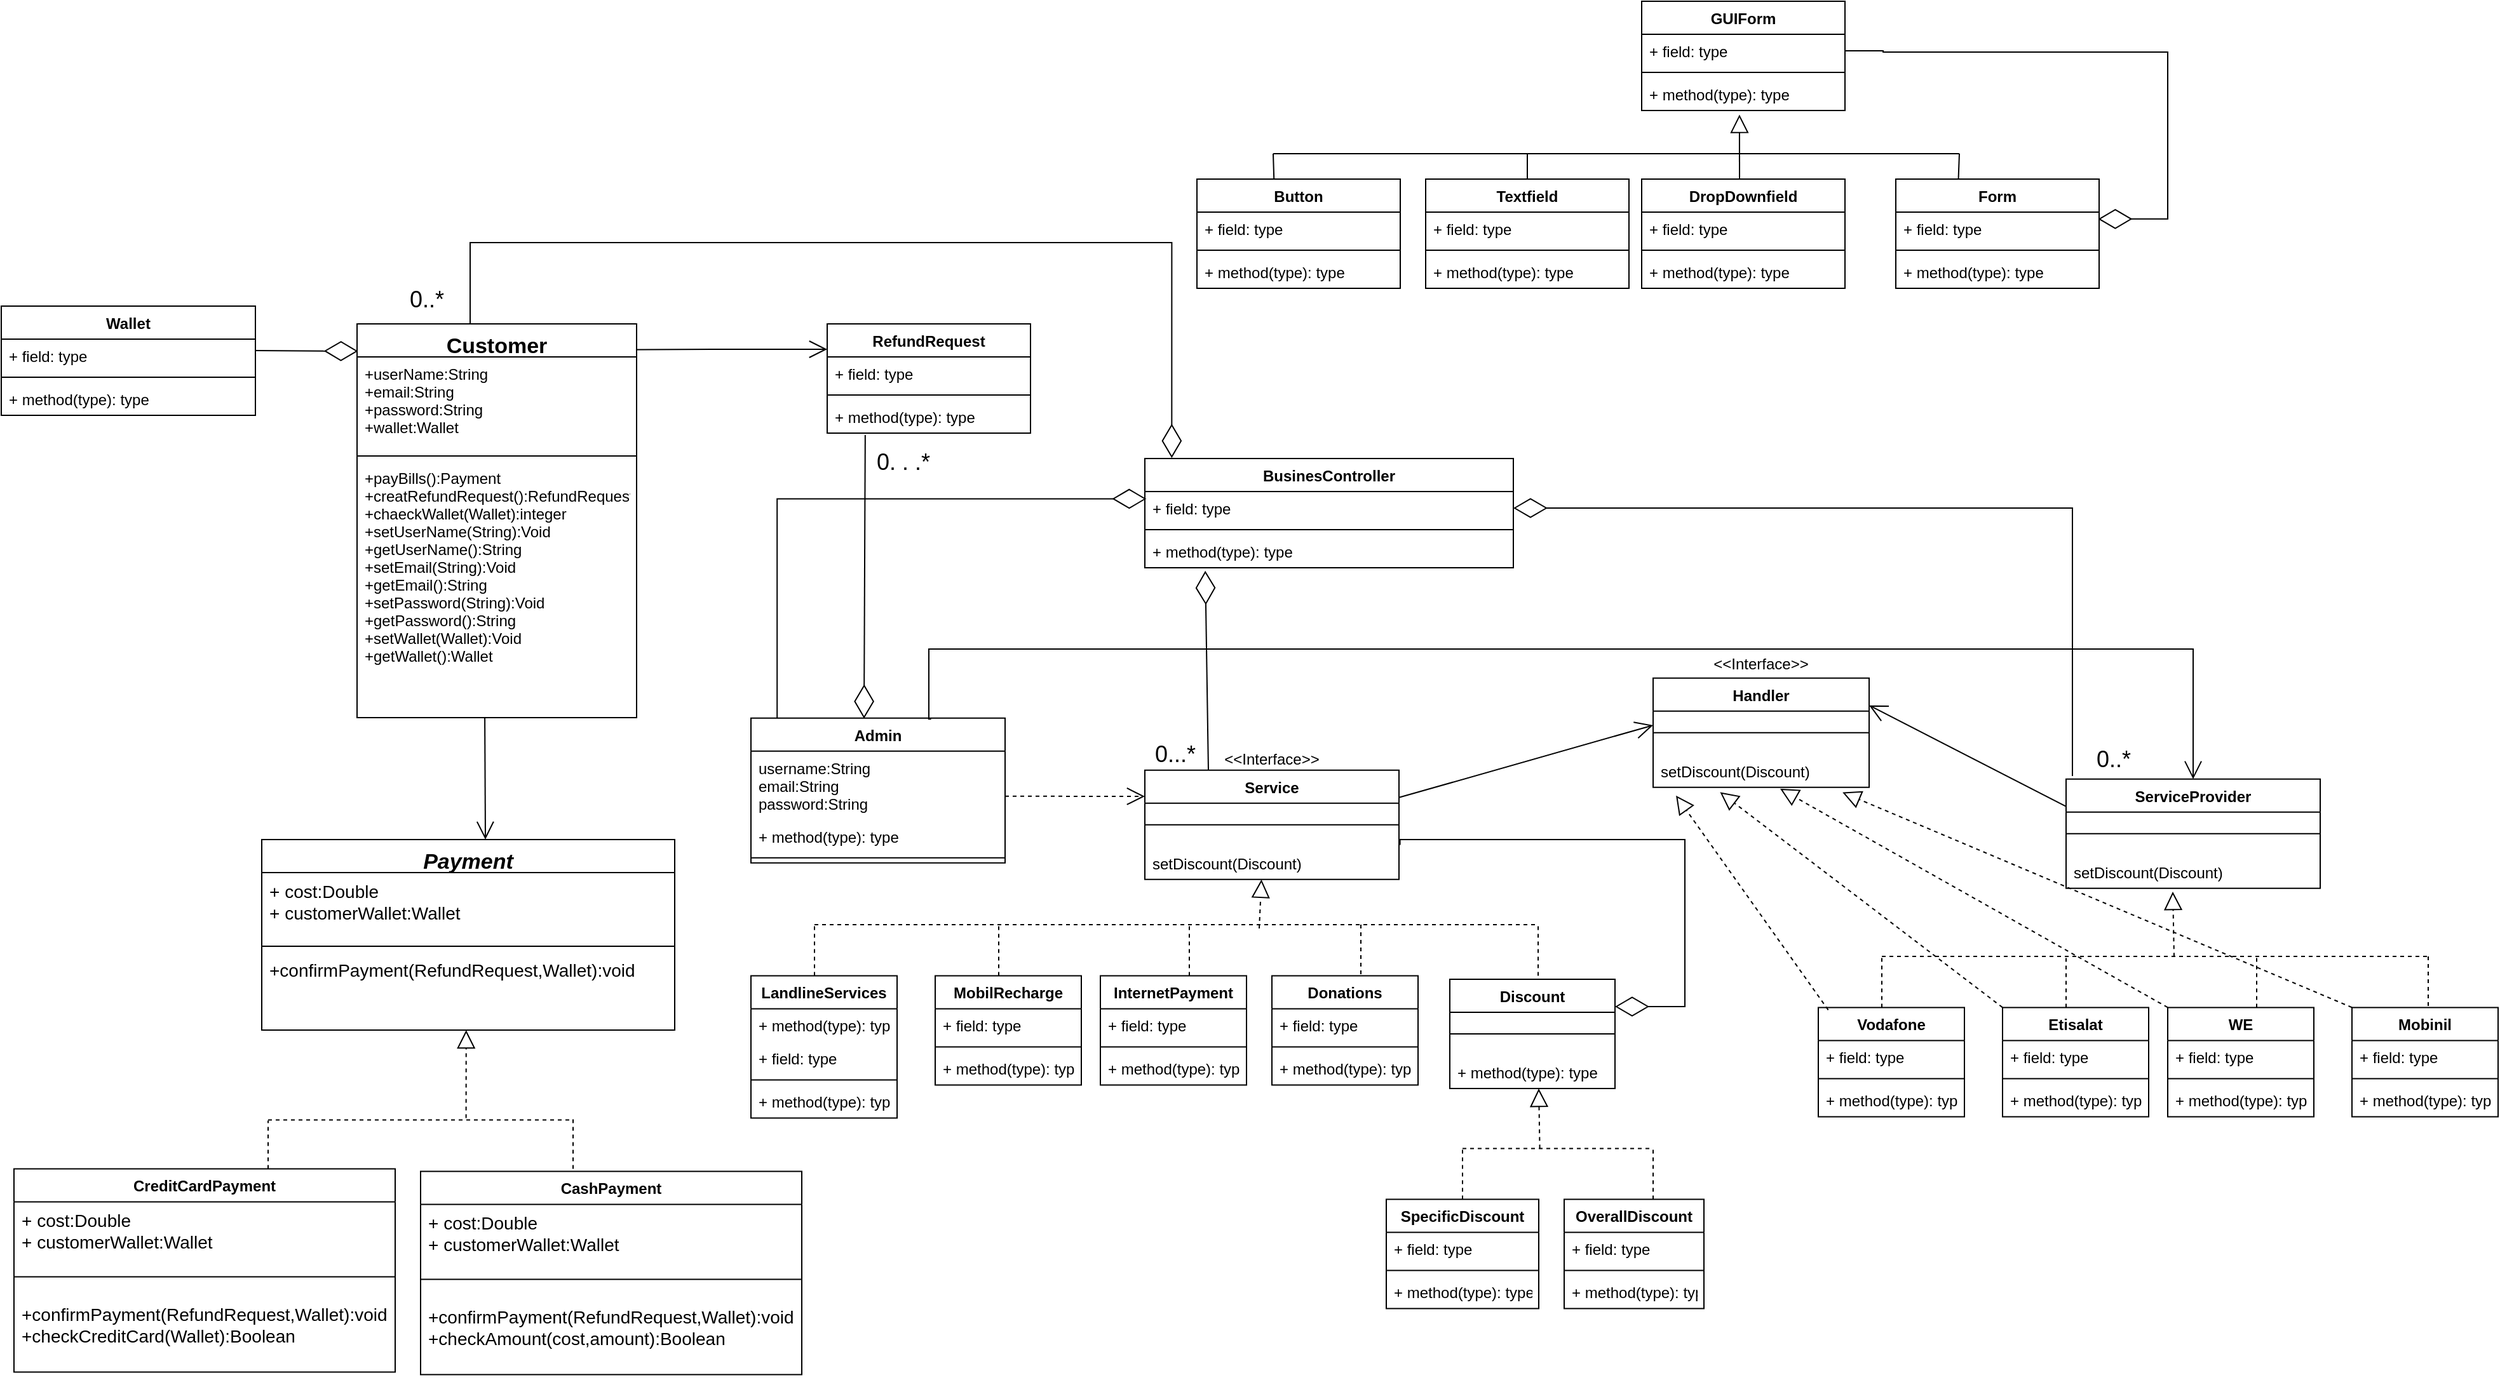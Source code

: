<mxfile version="18.1.3" type="device"><diagram id="1RQ4lbijzEY4sFkO3ZOC" name="Page-1"><mxGraphModel dx="2071" dy="1891" grid="1" gridSize="10" guides="1" tooltips="1" connect="1" arrows="1" fold="1" page="1" pageScale="1" pageWidth="850" pageHeight="1100" math="0" shadow="0"><root><mxCell id="0"/><mxCell id="1" parent="0"/><mxCell id="um79pmRPh8STGuMXnZxT-5" value="Admin" style="swimlane;fontStyle=1;align=center;verticalAlign=top;childLayout=stackLayout;horizontal=1;startSize=26;horizontalStack=0;resizeParent=1;resizeParentMax=0;resizeLast=0;collapsible=1;marginBottom=0;" parent="1" vertex="1"><mxGeometry x="-20" y="324.41" width="200" height="114" as="geometry"/></mxCell><mxCell id="um79pmRPh8STGuMXnZxT-6" value="username:String&#10;email:String&#10;password:String" style="text;strokeColor=none;fillColor=none;align=left;verticalAlign=top;spacingLeft=4;spacingRight=4;overflow=hidden;rotatable=0;points=[[0,0.5],[1,0.5]];portConstraint=eastwest;" parent="um79pmRPh8STGuMXnZxT-5" vertex="1"><mxGeometry y="26" width="200" height="54" as="geometry"/></mxCell><mxCell id="um79pmRPh8STGuMXnZxT-8" value="+ method(type): type" style="text;strokeColor=none;fillColor=none;align=left;verticalAlign=top;spacingLeft=4;spacingRight=4;overflow=hidden;rotatable=0;points=[[0,0.5],[1,0.5]];portConstraint=eastwest;" parent="um79pmRPh8STGuMXnZxT-5" vertex="1"><mxGeometry y="80" width="200" height="26" as="geometry"/></mxCell><mxCell id="um79pmRPh8STGuMXnZxT-7" value="" style="line;strokeWidth=1;fillColor=none;align=left;verticalAlign=middle;spacingTop=-1;spacingLeft=3;spacingRight=3;rotatable=0;labelPosition=right;points=[];portConstraint=eastwest;" parent="um79pmRPh8STGuMXnZxT-5" vertex="1"><mxGeometry y="106" width="200" height="8" as="geometry"/></mxCell><mxCell id="um79pmRPh8STGuMXnZxT-9" value="Service" style="swimlane;fontStyle=1;align=center;verticalAlign=top;childLayout=stackLayout;horizontal=1;startSize=26;horizontalStack=0;resizeParent=1;resizeParentMax=0;resizeLast=0;collapsible=1;marginBottom=0;" parent="1" vertex="1"><mxGeometry x="290" y="365.41" width="200" height="86" as="geometry"/></mxCell><mxCell id="um79pmRPh8STGuMXnZxT-11" value="" style="line;strokeWidth=1;fillColor=none;align=left;verticalAlign=middle;spacingTop=-1;spacingLeft=3;spacingRight=3;rotatable=0;labelPosition=right;points=[];portConstraint=eastwest;" parent="um79pmRPh8STGuMXnZxT-9" vertex="1"><mxGeometry y="26" width="200" height="34" as="geometry"/></mxCell><mxCell id="um79pmRPh8STGuMXnZxT-12" value="setDiscount(Discount)" style="text;strokeColor=none;fillColor=none;align=left;verticalAlign=top;spacingLeft=4;spacingRight=4;overflow=hidden;rotatable=0;points=[[0,0.5],[1,0.5]];portConstraint=eastwest;" parent="um79pmRPh8STGuMXnZxT-9" vertex="1"><mxGeometry y="60" width="200" height="26" as="geometry"/></mxCell><mxCell id="um79pmRPh8STGuMXnZxT-13" value="Wallet" style="swimlane;fontStyle=1;align=center;verticalAlign=top;childLayout=stackLayout;horizontal=1;startSize=26;horizontalStack=0;resizeParent=1;resizeParentMax=0;resizeLast=0;collapsible=1;marginBottom=0;" parent="1" vertex="1"><mxGeometry x="-610" width="200" height="86" as="geometry"/></mxCell><mxCell id="um79pmRPh8STGuMXnZxT-14" value="+ field: type" style="text;strokeColor=none;fillColor=none;align=left;verticalAlign=top;spacingLeft=4;spacingRight=4;overflow=hidden;rotatable=0;points=[[0,0.5],[1,0.5]];portConstraint=eastwest;" parent="um79pmRPh8STGuMXnZxT-13" vertex="1"><mxGeometry y="26" width="200" height="26" as="geometry"/></mxCell><mxCell id="um79pmRPh8STGuMXnZxT-15" value="" style="line;strokeWidth=1;fillColor=none;align=left;verticalAlign=middle;spacingTop=-1;spacingLeft=3;spacingRight=3;rotatable=0;labelPosition=right;points=[];portConstraint=eastwest;" parent="um79pmRPh8STGuMXnZxT-13" vertex="1"><mxGeometry y="52" width="200" height="8" as="geometry"/></mxCell><mxCell id="um79pmRPh8STGuMXnZxT-16" value="+ method(type): type" style="text;strokeColor=none;fillColor=none;align=left;verticalAlign=top;spacingLeft=4;spacingRight=4;overflow=hidden;rotatable=0;points=[[0,0.5],[1,0.5]];portConstraint=eastwest;" parent="um79pmRPh8STGuMXnZxT-13" vertex="1"><mxGeometry y="60" width="200" height="26" as="geometry"/></mxCell><mxCell id="um79pmRPh8STGuMXnZxT-17" value="&amp;lt;&amp;lt;Interface&amp;gt;&amp;gt;" style="text;html=1;strokeColor=none;fillColor=none;align=center;verticalAlign=middle;whiteSpace=wrap;rounded=0;" parent="1" vertex="1"><mxGeometry x="360" y="342.41" width="60" height="30" as="geometry"/></mxCell><mxCell id="um79pmRPh8STGuMXnZxT-22" value="" style="endArrow=diamondThin;endFill=0;endSize=24;html=1;rounded=0;entryX=0.004;entryY=-0.008;entryDx=0;entryDy=0;entryPerimeter=0;" parent="1" edge="1"><mxGeometry width="160" relative="1" as="geometry"><mxPoint x="-410" y="35" as="sourcePoint"/><mxPoint x="-329.2" y="35.488" as="targetPoint"/></mxGeometry></mxCell><mxCell id="um79pmRPh8STGuMXnZxT-33" value="Etisalat" style="swimlane;fontStyle=1;align=center;verticalAlign=top;childLayout=stackLayout;horizontal=1;startSize=26;horizontalStack=0;resizeParent=1;resizeParentMax=0;resizeLast=0;collapsible=1;marginBottom=0;" parent="1" vertex="1"><mxGeometry x="965" y="552.19" width="115" height="86" as="geometry"/></mxCell><mxCell id="um79pmRPh8STGuMXnZxT-34" value="+ field: type" style="text;strokeColor=none;fillColor=none;align=left;verticalAlign=top;spacingLeft=4;spacingRight=4;overflow=hidden;rotatable=0;points=[[0,0.5],[1,0.5]];portConstraint=eastwest;" parent="um79pmRPh8STGuMXnZxT-33" vertex="1"><mxGeometry y="26" width="115" height="26" as="geometry"/></mxCell><mxCell id="um79pmRPh8STGuMXnZxT-35" value="" style="line;strokeWidth=1;fillColor=none;align=left;verticalAlign=middle;spacingTop=-1;spacingLeft=3;spacingRight=3;rotatable=0;labelPosition=right;points=[];portConstraint=eastwest;" parent="um79pmRPh8STGuMXnZxT-33" vertex="1"><mxGeometry y="52" width="115" height="8" as="geometry"/></mxCell><mxCell id="um79pmRPh8STGuMXnZxT-36" value="+ method(type): type" style="text;strokeColor=none;fillColor=none;align=left;verticalAlign=top;spacingLeft=4;spacingRight=4;overflow=hidden;rotatable=0;points=[[0,0.5],[1,0.5]];portConstraint=eastwest;" parent="um79pmRPh8STGuMXnZxT-33" vertex="1"><mxGeometry y="60" width="115" height="26" as="geometry"/></mxCell><mxCell id="um79pmRPh8STGuMXnZxT-38" value="" style="endArrow=block;dashed=1;endFill=0;endSize=12;html=1;rounded=0;" parent="1" edge="1"><mxGeometry width="160" relative="1" as="geometry"><mxPoint x="1100" y="512.19" as="sourcePoint"/><mxPoint x="1099" y="461.0" as="targetPoint"/></mxGeometry></mxCell><mxCell id="um79pmRPh8STGuMXnZxT-39" value="" style="endArrow=none;dashed=1;html=1;rounded=0;" parent="1" edge="1"><mxGeometry width="50" height="50" relative="1" as="geometry"><mxPoint x="870" y="512.0" as="sourcePoint"/><mxPoint x="1300" y="512.0" as="targetPoint"/></mxGeometry></mxCell><mxCell id="um79pmRPh8STGuMXnZxT-40" value="" style="endArrow=none;dashed=1;html=1;rounded=0;" parent="1" edge="1"><mxGeometry width="50" height="50" relative="1" as="geometry"><mxPoint x="1015" y="552.19" as="sourcePoint"/><mxPoint x="1015" y="512.19" as="targetPoint"/></mxGeometry></mxCell><mxCell id="um79pmRPh8STGuMXnZxT-42" value="" style="endArrow=none;dashed=1;html=1;rounded=0;" parent="1" edge="1"><mxGeometry width="50" height="50" relative="1" as="geometry"><mxPoint x="1165" y="552.19" as="sourcePoint"/><mxPoint x="1165" y="512.19" as="targetPoint"/></mxGeometry></mxCell><mxCell id="um79pmRPh8STGuMXnZxT-43" value="WE" style="swimlane;fontStyle=1;align=center;verticalAlign=top;childLayout=stackLayout;horizontal=1;startSize=26;horizontalStack=0;resizeParent=1;resizeParentMax=0;resizeLast=0;collapsible=1;marginBottom=0;" parent="1" vertex="1"><mxGeometry x="1095" y="552.19" width="115" height="86" as="geometry"/></mxCell><mxCell id="um79pmRPh8STGuMXnZxT-44" value="+ field: type" style="text;strokeColor=none;fillColor=none;align=left;verticalAlign=top;spacingLeft=4;spacingRight=4;overflow=hidden;rotatable=0;points=[[0,0.5],[1,0.5]];portConstraint=eastwest;" parent="um79pmRPh8STGuMXnZxT-43" vertex="1"><mxGeometry y="26" width="115" height="26" as="geometry"/></mxCell><mxCell id="um79pmRPh8STGuMXnZxT-45" value="" style="line;strokeWidth=1;fillColor=none;align=left;verticalAlign=middle;spacingTop=-1;spacingLeft=3;spacingRight=3;rotatable=0;labelPosition=right;points=[];portConstraint=eastwest;" parent="um79pmRPh8STGuMXnZxT-43" vertex="1"><mxGeometry y="52" width="115" height="8" as="geometry"/></mxCell><mxCell id="um79pmRPh8STGuMXnZxT-46" value="+ method(type): type" style="text;strokeColor=none;fillColor=none;align=left;verticalAlign=top;spacingLeft=4;spacingRight=4;overflow=hidden;rotatable=0;points=[[0,0.5],[1,0.5]];portConstraint=eastwest;" parent="um79pmRPh8STGuMXnZxT-43" vertex="1"><mxGeometry y="60" width="115" height="26" as="geometry"/></mxCell><mxCell id="um79pmRPh8STGuMXnZxT-47" value="" style="endArrow=open;endFill=1;endSize=12;html=1;rounded=0;exitX=1;exitY=0.657;exitDx=0;exitDy=0;dashed=1;exitPerimeter=0;" parent="1" source="um79pmRPh8STGuMXnZxT-6" edge="1"><mxGeometry width="160" relative="1" as="geometry"><mxPoint x="350" y="540" as="sourcePoint"/><mxPoint x="290" y="386" as="targetPoint"/></mxGeometry></mxCell><mxCell id="um79pmRPh8STGuMXnZxT-61" value="CreditCardPayment" style="swimlane;fontStyle=1;align=center;verticalAlign=top;childLayout=stackLayout;horizontal=1;startSize=26;horizontalStack=0;resizeParent=1;resizeParentMax=0;resizeLast=0;collapsible=1;marginBottom=0;" parent="1" vertex="1"><mxGeometry x="-600" y="679.19" width="300" height="160" as="geometry"/></mxCell><mxCell id="mpsDsUmjlcxF8dtk74D0-44" value="+ cost:Double&#10;+ customerWallet:Wallet" style="text;strokeColor=none;fillColor=none;align=left;verticalAlign=top;spacingLeft=4;spacingRight=4;overflow=hidden;rotatable=0;points=[[0,0.5],[1,0.5]];portConstraint=eastwest;fontSize=14;" vertex="1" parent="um79pmRPh8STGuMXnZxT-61"><mxGeometry y="26" width="300" height="44" as="geometry"/></mxCell><mxCell id="um79pmRPh8STGuMXnZxT-63" value="" style="line;strokeWidth=1;fillColor=none;align=left;verticalAlign=middle;spacingTop=-1;spacingLeft=3;spacingRight=3;rotatable=0;labelPosition=right;points=[];portConstraint=eastwest;" parent="um79pmRPh8STGuMXnZxT-61" vertex="1"><mxGeometry y="70" width="300" height="30" as="geometry"/></mxCell><mxCell id="mpsDsUmjlcxF8dtk74D0-45" value="+confirmPayment(RefundRequest,Wallet):void&#10;+checkCreditCard(Wallet):Boolean" style="text;strokeColor=none;fillColor=none;align=left;verticalAlign=top;spacingLeft=4;spacingRight=4;overflow=hidden;rotatable=0;points=[[0,0.5],[1,0.5]];portConstraint=eastwest;fontSize=14;" vertex="1" parent="um79pmRPh8STGuMXnZxT-61"><mxGeometry y="100" width="300" height="60" as="geometry"/></mxCell><mxCell id="um79pmRPh8STGuMXnZxT-65" value="" style="endArrow=block;dashed=1;endFill=0;endSize=12;html=1;rounded=0;entryX=0.495;entryY=1;entryDx=0;entryDy=0;entryPerimeter=0;" parent="1" edge="1" target="mpsDsUmjlcxF8dtk74D0-43"><mxGeometry width="160" relative="1" as="geometry"><mxPoint x="-244.2" y="639.19" as="sourcePoint"/><mxPoint x="-244" y="580" as="targetPoint"/></mxGeometry></mxCell><mxCell id="um79pmRPh8STGuMXnZxT-66" value="" style="endArrow=none;dashed=1;html=1;rounded=0;" parent="1" edge="1"><mxGeometry width="50" height="50" relative="1" as="geometry"><mxPoint x="-400" y="640.78" as="sourcePoint"/><mxPoint x="-160" y="640.78" as="targetPoint"/></mxGeometry></mxCell><mxCell id="um79pmRPh8STGuMXnZxT-67" value="" style="endArrow=none;dashed=1;html=1;rounded=0;" parent="1" edge="1"><mxGeometry width="50" height="50" relative="1" as="geometry"><mxPoint x="-400" y="679.19" as="sourcePoint"/><mxPoint x="-400" y="641.19" as="targetPoint"/></mxGeometry></mxCell><mxCell id="um79pmRPh8STGuMXnZxT-68" value="" style="endArrow=none;dashed=1;html=1;rounded=0;" parent="1" edge="1"><mxGeometry width="50" height="50" relative="1" as="geometry"><mxPoint x="-160" y="679.19" as="sourcePoint"/><mxPoint x="-160" y="639.19" as="targetPoint"/></mxGeometry></mxCell><mxCell id="um79pmRPh8STGuMXnZxT-73" value="DropDownfield" style="swimlane;fontStyle=1;align=center;verticalAlign=top;childLayout=stackLayout;horizontal=1;startSize=26;horizontalStack=0;resizeParent=1;resizeParentMax=0;resizeLast=0;collapsible=1;marginBottom=0;" parent="1" vertex="1"><mxGeometry x="681" y="-100" width="160" height="86" as="geometry"/></mxCell><mxCell id="um79pmRPh8STGuMXnZxT-74" value="+ field: type" style="text;strokeColor=none;fillColor=none;align=left;verticalAlign=top;spacingLeft=4;spacingRight=4;overflow=hidden;rotatable=0;points=[[0,0.5],[1,0.5]];portConstraint=eastwest;" parent="um79pmRPh8STGuMXnZxT-73" vertex="1"><mxGeometry y="26" width="160" height="26" as="geometry"/></mxCell><mxCell id="um79pmRPh8STGuMXnZxT-75" value="" style="line;strokeWidth=1;fillColor=none;align=left;verticalAlign=middle;spacingTop=-1;spacingLeft=3;spacingRight=3;rotatable=0;labelPosition=right;points=[];portConstraint=eastwest;" parent="um79pmRPh8STGuMXnZxT-73" vertex="1"><mxGeometry y="52" width="160" height="8" as="geometry"/></mxCell><mxCell id="um79pmRPh8STGuMXnZxT-76" value="+ method(type): type" style="text;strokeColor=none;fillColor=none;align=left;verticalAlign=top;spacingLeft=4;spacingRight=4;overflow=hidden;rotatable=0;points=[[0,0.5],[1,0.5]];portConstraint=eastwest;" parent="um79pmRPh8STGuMXnZxT-73" vertex="1"><mxGeometry y="60" width="160" height="26" as="geometry"/></mxCell><mxCell id="um79pmRPh8STGuMXnZxT-79" value="Discount" style="swimlane;fontStyle=1;align=center;verticalAlign=top;childLayout=stackLayout;horizontal=1;startSize=26;horizontalStack=0;resizeParent=1;resizeParentMax=0;resizeLast=0;collapsible=1;marginBottom=0;" parent="1" vertex="1"><mxGeometry x="530" y="530" width="130" height="86" as="geometry"/></mxCell><mxCell id="um79pmRPh8STGuMXnZxT-80" value="" style="line;strokeWidth=1;fillColor=none;align=left;verticalAlign=middle;spacingTop=-1;spacingLeft=3;spacingRight=3;rotatable=0;labelPosition=right;points=[];portConstraint=eastwest;" parent="um79pmRPh8STGuMXnZxT-79" vertex="1"><mxGeometry y="26" width="130" height="34" as="geometry"/></mxCell><mxCell id="um79pmRPh8STGuMXnZxT-81" value="+ method(type): type" style="text;strokeColor=none;fillColor=none;align=left;verticalAlign=top;spacingLeft=4;spacingRight=4;overflow=hidden;rotatable=0;points=[[0,0.5],[1,0.5]];portConstraint=eastwest;" parent="um79pmRPh8STGuMXnZxT-79" vertex="1"><mxGeometry y="60" width="130" height="26" as="geometry"/></mxCell><mxCell id="um79pmRPh8STGuMXnZxT-82" value="SpecificDiscount" style="swimlane;fontStyle=1;align=center;verticalAlign=top;childLayout=stackLayout;horizontal=1;startSize=26;horizontalStack=0;resizeParent=1;resizeParentMax=0;resizeLast=0;collapsible=1;marginBottom=0;" parent="1" vertex="1"><mxGeometry x="480" y="703.19" width="120" height="86" as="geometry"/></mxCell><mxCell id="um79pmRPh8STGuMXnZxT-83" value="+ field: type" style="text;strokeColor=none;fillColor=none;align=left;verticalAlign=top;spacingLeft=4;spacingRight=4;overflow=hidden;rotatable=0;points=[[0,0.5],[1,0.5]];portConstraint=eastwest;" parent="um79pmRPh8STGuMXnZxT-82" vertex="1"><mxGeometry y="26" width="120" height="26" as="geometry"/></mxCell><mxCell id="um79pmRPh8STGuMXnZxT-84" value="" style="line;strokeWidth=1;fillColor=none;align=left;verticalAlign=middle;spacingTop=-1;spacingLeft=3;spacingRight=3;rotatable=0;labelPosition=right;points=[];portConstraint=eastwest;" parent="um79pmRPh8STGuMXnZxT-82" vertex="1"><mxGeometry y="52" width="120" height="8" as="geometry"/></mxCell><mxCell id="um79pmRPh8STGuMXnZxT-85" value="+ method(type): type" style="text;strokeColor=none;fillColor=none;align=left;verticalAlign=top;spacingLeft=4;spacingRight=4;overflow=hidden;rotatable=0;points=[[0,0.5],[1,0.5]];portConstraint=eastwest;" parent="um79pmRPh8STGuMXnZxT-82" vertex="1"><mxGeometry y="60" width="120" height="26" as="geometry"/></mxCell><mxCell id="um79pmRPh8STGuMXnZxT-86" value="" style="endArrow=block;dashed=1;endFill=0;endSize=12;html=1;rounded=0;entryX=0.496;entryY=1.185;entryDx=0;entryDy=0;entryPerimeter=0;" parent="1" edge="1"><mxGeometry width="160" relative="1" as="geometry"><mxPoint x="600.8" y="663.19" as="sourcePoint"/><mxPoint x="600" y="616" as="targetPoint"/></mxGeometry></mxCell><mxCell id="um79pmRPh8STGuMXnZxT-87" value="" style="endArrow=none;dashed=1;html=1;rounded=0;" parent="1" edge="1"><mxGeometry width="50" height="50" relative="1" as="geometry"><mxPoint x="540" y="663.19" as="sourcePoint"/><mxPoint x="690" y="663.19" as="targetPoint"/></mxGeometry></mxCell><mxCell id="um79pmRPh8STGuMXnZxT-88" value="" style="endArrow=none;dashed=1;html=1;rounded=0;" parent="1" edge="1"><mxGeometry width="50" height="50" relative="1" as="geometry"><mxPoint x="540" y="703.19" as="sourcePoint"/><mxPoint x="540" y="663.19" as="targetPoint"/></mxGeometry></mxCell><mxCell id="um79pmRPh8STGuMXnZxT-89" value="" style="endArrow=none;dashed=1;html=1;rounded=0;" parent="1" edge="1"><mxGeometry width="50" height="50" relative="1" as="geometry"><mxPoint x="690" y="703.19" as="sourcePoint"/><mxPoint x="690" y="663.19" as="targetPoint"/></mxGeometry></mxCell><mxCell id="um79pmRPh8STGuMXnZxT-90" value="OverallDiscount" style="swimlane;fontStyle=1;align=center;verticalAlign=top;childLayout=stackLayout;horizontal=1;startSize=26;horizontalStack=0;resizeParent=1;resizeParentMax=0;resizeLast=0;collapsible=1;marginBottom=0;" parent="1" vertex="1"><mxGeometry x="620" y="703.19" width="110" height="86" as="geometry"/></mxCell><mxCell id="um79pmRPh8STGuMXnZxT-91" value="+ field: type" style="text;strokeColor=none;fillColor=none;align=left;verticalAlign=top;spacingLeft=4;spacingRight=4;overflow=hidden;rotatable=0;points=[[0,0.5],[1,0.5]];portConstraint=eastwest;" parent="um79pmRPh8STGuMXnZxT-90" vertex="1"><mxGeometry y="26" width="110" height="26" as="geometry"/></mxCell><mxCell id="um79pmRPh8STGuMXnZxT-92" value="" style="line;strokeWidth=1;fillColor=none;align=left;verticalAlign=middle;spacingTop=-1;spacingLeft=3;spacingRight=3;rotatable=0;labelPosition=right;points=[];portConstraint=eastwest;" parent="um79pmRPh8STGuMXnZxT-90" vertex="1"><mxGeometry y="52" width="110" height="8" as="geometry"/></mxCell><mxCell id="um79pmRPh8STGuMXnZxT-93" value="+ method(type): type" style="text;strokeColor=none;fillColor=none;align=left;verticalAlign=top;spacingLeft=4;spacingRight=4;overflow=hidden;rotatable=0;points=[[0,0.5],[1,0.5]];portConstraint=eastwest;" parent="um79pmRPh8STGuMXnZxT-90" vertex="1"><mxGeometry y="60" width="110" height="26" as="geometry"/></mxCell><mxCell id="um79pmRPh8STGuMXnZxT-98" value="Vodafone" style="swimlane;fontStyle=1;align=center;verticalAlign=top;childLayout=stackLayout;horizontal=1;startSize=26;horizontalStack=0;resizeParent=1;resizeParentMax=0;resizeLast=0;collapsible=1;marginBottom=0;" parent="1" vertex="1"><mxGeometry x="820" y="552.19" width="115" height="86" as="geometry"/></mxCell><mxCell id="um79pmRPh8STGuMXnZxT-99" value="+ field: type" style="text;strokeColor=none;fillColor=none;align=left;verticalAlign=top;spacingLeft=4;spacingRight=4;overflow=hidden;rotatable=0;points=[[0,0.5],[1,0.5]];portConstraint=eastwest;" parent="um79pmRPh8STGuMXnZxT-98" vertex="1"><mxGeometry y="26" width="115" height="26" as="geometry"/></mxCell><mxCell id="um79pmRPh8STGuMXnZxT-100" value="" style="line;strokeWidth=1;fillColor=none;align=left;verticalAlign=middle;spacingTop=-1;spacingLeft=3;spacingRight=3;rotatable=0;labelPosition=right;points=[];portConstraint=eastwest;" parent="um79pmRPh8STGuMXnZxT-98" vertex="1"><mxGeometry y="52" width="115" height="8" as="geometry"/></mxCell><mxCell id="um79pmRPh8STGuMXnZxT-101" value="+ method(type): type" style="text;strokeColor=none;fillColor=none;align=left;verticalAlign=top;spacingLeft=4;spacingRight=4;overflow=hidden;rotatable=0;points=[[0,0.5],[1,0.5]];portConstraint=eastwest;" parent="um79pmRPh8STGuMXnZxT-98" vertex="1"><mxGeometry y="60" width="115" height="26" as="geometry"/></mxCell><mxCell id="um79pmRPh8STGuMXnZxT-104" value="" style="endArrow=none;dashed=1;html=1;rounded=0;" parent="1" edge="1"><mxGeometry width="50" height="50" relative="1" as="geometry"><mxPoint x="870" y="552.19" as="sourcePoint"/><mxPoint x="870" y="512.19" as="targetPoint"/></mxGeometry></mxCell><mxCell id="um79pmRPh8STGuMXnZxT-107" value="GUIForm" style="swimlane;fontStyle=1;align=center;verticalAlign=top;childLayout=stackLayout;horizontal=1;startSize=26;horizontalStack=0;resizeParent=1;resizeParentMax=0;resizeLast=0;collapsible=1;marginBottom=0;" parent="1" vertex="1"><mxGeometry x="681" y="-240" width="160" height="86" as="geometry"/></mxCell><mxCell id="um79pmRPh8STGuMXnZxT-108" value="+ field: type" style="text;strokeColor=none;fillColor=none;align=left;verticalAlign=top;spacingLeft=4;spacingRight=4;overflow=hidden;rotatable=0;points=[[0,0.5],[1,0.5]];portConstraint=eastwest;" parent="um79pmRPh8STGuMXnZxT-107" vertex="1"><mxGeometry y="26" width="160" height="26" as="geometry"/></mxCell><mxCell id="um79pmRPh8STGuMXnZxT-109" value="" style="line;strokeWidth=1;fillColor=none;align=left;verticalAlign=middle;spacingTop=-1;spacingLeft=3;spacingRight=3;rotatable=0;labelPosition=right;points=[];portConstraint=eastwest;" parent="um79pmRPh8STGuMXnZxT-107" vertex="1"><mxGeometry y="52" width="160" height="8" as="geometry"/></mxCell><mxCell id="um79pmRPh8STGuMXnZxT-110" value="+ method(type): type" style="text;strokeColor=none;fillColor=none;align=left;verticalAlign=top;spacingLeft=4;spacingRight=4;overflow=hidden;rotatable=0;points=[[0,0.5],[1,0.5]];portConstraint=eastwest;" parent="um79pmRPh8STGuMXnZxT-107" vertex="1"><mxGeometry y="60" width="160" height="26" as="geometry"/></mxCell><mxCell id="um79pmRPh8STGuMXnZxT-111" value="" style="endArrow=block;endFill=0;endSize=12;html=1;rounded=0;fontSize=24;strokeColor=#000000;entryX=0.481;entryY=1.123;entryDx=0;entryDy=0;entryPerimeter=0;" parent="1" target="um79pmRPh8STGuMXnZxT-110" edge="1"><mxGeometry width="160" relative="1" as="geometry"><mxPoint x="758" y="-100" as="sourcePoint"/><mxPoint x="1001" y="-60" as="targetPoint"/></mxGeometry></mxCell><mxCell id="X_IhOLupGLxGYrl5g302-11" value="RefundRequest" style="swimlane;fontStyle=1;align=center;verticalAlign=top;childLayout=stackLayout;horizontal=1;startSize=26;horizontalStack=0;resizeParent=1;resizeParentMax=0;resizeLast=0;collapsible=1;marginBottom=0;" parent="1" vertex="1"><mxGeometry x="40" y="14" width="160" height="86" as="geometry"/></mxCell><mxCell id="X_IhOLupGLxGYrl5g302-12" value="+ field: type" style="text;strokeColor=none;fillColor=none;align=left;verticalAlign=top;spacingLeft=4;spacingRight=4;overflow=hidden;rotatable=0;points=[[0,0.5],[1,0.5]];portConstraint=eastwest;" parent="X_IhOLupGLxGYrl5g302-11" vertex="1"><mxGeometry y="26" width="160" height="26" as="geometry"/></mxCell><mxCell id="X_IhOLupGLxGYrl5g302-13" value="" style="line;strokeWidth=1;fillColor=none;align=left;verticalAlign=middle;spacingTop=-1;spacingLeft=3;spacingRight=3;rotatable=0;labelPosition=right;points=[];portConstraint=eastwest;" parent="X_IhOLupGLxGYrl5g302-11" vertex="1"><mxGeometry y="52" width="160" height="8" as="geometry"/></mxCell><mxCell id="X_IhOLupGLxGYrl5g302-14" value="+ method(type): type" style="text;strokeColor=none;fillColor=none;align=left;verticalAlign=top;spacingLeft=4;spacingRight=4;overflow=hidden;rotatable=0;points=[[0,0.5],[1,0.5]];portConstraint=eastwest;" parent="X_IhOLupGLxGYrl5g302-11" vertex="1"><mxGeometry y="60" width="160" height="26" as="geometry"/></mxCell><mxCell id="X_IhOLupGLxGYrl5g302-15" value="" style="endArrow=open;endFill=1;endSize=12;html=1;rounded=0;exitX=1.007;exitY=-0.025;exitDx=0;exitDy=0;exitPerimeter=0;" parent="1" edge="1"><mxGeometry width="160" relative="1" as="geometry"><mxPoint x="-128.6" y="34.4" as="sourcePoint"/><mxPoint x="40" y="34" as="targetPoint"/><Array as="points"><mxPoint x="-50" y="34"/></Array></mxGeometry></mxCell><mxCell id="X_IhOLupGLxGYrl5g302-16" value="" style="endArrow=diamondThin;endFill=0;endSize=24;html=1;rounded=0;exitX=0.187;exitY=1.06;exitDx=0;exitDy=0;exitPerimeter=0;entryX=0.445;entryY=0.003;entryDx=0;entryDy=0;entryPerimeter=0;" parent="1" target="um79pmRPh8STGuMXnZxT-5" edge="1" source="X_IhOLupGLxGYrl5g302-14"><mxGeometry width="160" relative="1" as="geometry"><mxPoint x="80" y="30" as="sourcePoint"/><mxPoint x="70" y="320" as="targetPoint"/></mxGeometry></mxCell><mxCell id="X_IhOLupGLxGYrl5g302-17" value="&lt;font style=&quot;font-size: 18px;&quot;&gt;0. . .*&lt;/font&gt;" style="text;html=1;strokeColor=none;fillColor=none;align=center;verticalAlign=middle;whiteSpace=wrap;rounded=0;" parent="1" vertex="1"><mxGeometry x="70" y="108" width="60" height="30" as="geometry"/></mxCell><mxCell id="X_IhOLupGLxGYrl5g302-18" value="Mobinil" style="swimlane;fontStyle=1;align=center;verticalAlign=top;childLayout=stackLayout;horizontal=1;startSize=26;horizontalStack=0;resizeParent=1;resizeParentMax=0;resizeLast=0;collapsible=1;marginBottom=0;" parent="1" vertex="1"><mxGeometry x="1240" y="552.19" width="115" height="86" as="geometry"/></mxCell><mxCell id="X_IhOLupGLxGYrl5g302-19" value="+ field: type" style="text;strokeColor=none;fillColor=none;align=left;verticalAlign=top;spacingLeft=4;spacingRight=4;overflow=hidden;rotatable=0;points=[[0,0.5],[1,0.5]];portConstraint=eastwest;" parent="X_IhOLupGLxGYrl5g302-18" vertex="1"><mxGeometry y="26" width="115" height="26" as="geometry"/></mxCell><mxCell id="X_IhOLupGLxGYrl5g302-20" value="" style="line;strokeWidth=1;fillColor=none;align=left;verticalAlign=middle;spacingTop=-1;spacingLeft=3;spacingRight=3;rotatable=0;labelPosition=right;points=[];portConstraint=eastwest;" parent="X_IhOLupGLxGYrl5g302-18" vertex="1"><mxGeometry y="52" width="115" height="8" as="geometry"/></mxCell><mxCell id="X_IhOLupGLxGYrl5g302-21" value="+ method(type): type" style="text;strokeColor=none;fillColor=none;align=left;verticalAlign=top;spacingLeft=4;spacingRight=4;overflow=hidden;rotatable=0;points=[[0,0.5],[1,0.5]];portConstraint=eastwest;" parent="X_IhOLupGLxGYrl5g302-18" vertex="1"><mxGeometry y="60" width="115" height="26" as="geometry"/></mxCell><mxCell id="X_IhOLupGLxGYrl5g302-22" value="" style="endArrow=none;dashed=1;html=1;rounded=0;" parent="1" edge="1"><mxGeometry width="50" height="50" relative="1" as="geometry"><mxPoint x="1300" y="551" as="sourcePoint"/><mxPoint x="1300" y="511.0" as="targetPoint"/></mxGeometry></mxCell><mxCell id="X_IhOLupGLxGYrl5g302-23" value="" style="endArrow=none;html=1;rounded=0;fontSize=18;" parent="1" edge="1"><mxGeometry width="50" height="50" relative="1" as="geometry"><mxPoint x="391" y="-120" as="sourcePoint"/><mxPoint x="931" y="-120" as="targetPoint"/></mxGeometry></mxCell><mxCell id="X_IhOLupGLxGYrl5g302-32" value="Form" style="swimlane;fontStyle=1;align=center;verticalAlign=top;childLayout=stackLayout;horizontal=1;startSize=26;horizontalStack=0;resizeParent=1;resizeParentMax=0;resizeLast=0;collapsible=1;marginBottom=0;" parent="1" vertex="1"><mxGeometry x="881" y="-100" width="160" height="86" as="geometry"/></mxCell><mxCell id="X_IhOLupGLxGYrl5g302-33" value="+ field: type" style="text;strokeColor=none;fillColor=none;align=left;verticalAlign=top;spacingLeft=4;spacingRight=4;overflow=hidden;rotatable=0;points=[[0,0.5],[1,0.5]];portConstraint=eastwest;" parent="X_IhOLupGLxGYrl5g302-32" vertex="1"><mxGeometry y="26" width="160" height="26" as="geometry"/></mxCell><mxCell id="X_IhOLupGLxGYrl5g302-34" value="" style="line;strokeWidth=1;fillColor=none;align=left;verticalAlign=middle;spacingTop=-1;spacingLeft=3;spacingRight=3;rotatable=0;labelPosition=right;points=[];portConstraint=eastwest;" parent="X_IhOLupGLxGYrl5g302-32" vertex="1"><mxGeometry y="52" width="160" height="8" as="geometry"/></mxCell><mxCell id="X_IhOLupGLxGYrl5g302-35" value="+ method(type): type" style="text;strokeColor=none;fillColor=none;align=left;verticalAlign=top;spacingLeft=4;spacingRight=4;overflow=hidden;rotatable=0;points=[[0,0.5],[1,0.5]];portConstraint=eastwest;" parent="X_IhOLupGLxGYrl5g302-32" vertex="1"><mxGeometry y="60" width="160" height="26" as="geometry"/></mxCell><mxCell id="X_IhOLupGLxGYrl5g302-36" value="Textfield" style="swimlane;fontStyle=1;align=center;verticalAlign=top;childLayout=stackLayout;horizontal=1;startSize=26;horizontalStack=0;resizeParent=1;resizeParentMax=0;resizeLast=0;collapsible=1;marginBottom=0;" parent="1" vertex="1"><mxGeometry x="511" y="-100" width="160" height="86" as="geometry"/></mxCell><mxCell id="X_IhOLupGLxGYrl5g302-37" value="+ field: type" style="text;strokeColor=none;fillColor=none;align=left;verticalAlign=top;spacingLeft=4;spacingRight=4;overflow=hidden;rotatable=0;points=[[0,0.5],[1,0.5]];portConstraint=eastwest;" parent="X_IhOLupGLxGYrl5g302-36" vertex="1"><mxGeometry y="26" width="160" height="26" as="geometry"/></mxCell><mxCell id="X_IhOLupGLxGYrl5g302-38" value="" style="line;strokeWidth=1;fillColor=none;align=left;verticalAlign=middle;spacingTop=-1;spacingLeft=3;spacingRight=3;rotatable=0;labelPosition=right;points=[];portConstraint=eastwest;" parent="X_IhOLupGLxGYrl5g302-36" vertex="1"><mxGeometry y="52" width="160" height="8" as="geometry"/></mxCell><mxCell id="X_IhOLupGLxGYrl5g302-39" value="+ method(type): type" style="text;strokeColor=none;fillColor=none;align=left;verticalAlign=top;spacingLeft=4;spacingRight=4;overflow=hidden;rotatable=0;points=[[0,0.5],[1,0.5]];portConstraint=eastwest;" parent="X_IhOLupGLxGYrl5g302-36" vertex="1"><mxGeometry y="60" width="160" height="26" as="geometry"/></mxCell><mxCell id="X_IhOLupGLxGYrl5g302-40" value="" style="endArrow=none;html=1;rounded=0;fontSize=18;entryX=0.5;entryY=0;entryDx=0;entryDy=0;" parent="1" target="X_IhOLupGLxGYrl5g302-36" edge="1"><mxGeometry width="50" height="50" relative="1" as="geometry"><mxPoint x="591" y="-120" as="sourcePoint"/><mxPoint x="931" y="-400" as="targetPoint"/></mxGeometry></mxCell><mxCell id="X_IhOLupGLxGYrl5g302-41" value="" style="endArrow=none;html=1;rounded=0;fontSize=18;entryX=0.308;entryY=-0.004;entryDx=0;entryDy=0;entryPerimeter=0;" parent="1" target="X_IhOLupGLxGYrl5g302-32" edge="1"><mxGeometry width="50" height="50" relative="1" as="geometry"><mxPoint x="931" y="-120" as="sourcePoint"/><mxPoint x="591" y="-90" as="targetPoint"/></mxGeometry></mxCell><mxCell id="X_IhOLupGLxGYrl5g302-42" value="Button" style="swimlane;fontStyle=1;align=center;verticalAlign=top;childLayout=stackLayout;horizontal=1;startSize=26;horizontalStack=0;resizeParent=1;resizeParentMax=0;resizeLast=0;collapsible=1;marginBottom=0;" parent="1" vertex="1"><mxGeometry x="331" y="-100" width="160" height="86" as="geometry"/></mxCell><mxCell id="X_IhOLupGLxGYrl5g302-43" value="+ field: type" style="text;strokeColor=none;fillColor=none;align=left;verticalAlign=top;spacingLeft=4;spacingRight=4;overflow=hidden;rotatable=0;points=[[0,0.5],[1,0.5]];portConstraint=eastwest;" parent="X_IhOLupGLxGYrl5g302-42" vertex="1"><mxGeometry y="26" width="160" height="26" as="geometry"/></mxCell><mxCell id="X_IhOLupGLxGYrl5g302-44" value="" style="line;strokeWidth=1;fillColor=none;align=left;verticalAlign=middle;spacingTop=-1;spacingLeft=3;spacingRight=3;rotatable=0;labelPosition=right;points=[];portConstraint=eastwest;" parent="X_IhOLupGLxGYrl5g302-42" vertex="1"><mxGeometry y="52" width="160" height="8" as="geometry"/></mxCell><mxCell id="X_IhOLupGLxGYrl5g302-45" value="+ method(type): type" style="text;strokeColor=none;fillColor=none;align=left;verticalAlign=top;spacingLeft=4;spacingRight=4;overflow=hidden;rotatable=0;points=[[0,0.5],[1,0.5]];portConstraint=eastwest;" parent="X_IhOLupGLxGYrl5g302-42" vertex="1"><mxGeometry y="60" width="160" height="26" as="geometry"/></mxCell><mxCell id="X_IhOLupGLxGYrl5g302-46" value="" style="endArrow=none;html=1;rounded=0;fontSize=18;entryX=0.379;entryY=0.005;entryDx=0;entryDy=0;entryPerimeter=0;" parent="1" target="X_IhOLupGLxGYrl5g302-42" edge="1"><mxGeometry width="50" height="50" relative="1" as="geometry"><mxPoint x="391" y="-120" as="sourcePoint"/><mxPoint x="601" y="-90" as="targetPoint"/></mxGeometry></mxCell><mxCell id="X_IhOLupGLxGYrl5g302-52" value="ServiceProvider" style="swimlane;fontStyle=1;align=center;verticalAlign=top;childLayout=stackLayout;horizontal=1;startSize=26;horizontalStack=0;resizeParent=1;resizeParentMax=0;resizeLast=0;collapsible=1;marginBottom=0;" parent="1" vertex="1"><mxGeometry x="1015" y="372.41" width="200" height="86" as="geometry"/></mxCell><mxCell id="X_IhOLupGLxGYrl5g302-53" value="" style="line;strokeWidth=1;fillColor=none;align=left;verticalAlign=middle;spacingTop=-1;spacingLeft=3;spacingRight=3;rotatable=0;labelPosition=right;points=[];portConstraint=eastwest;" parent="X_IhOLupGLxGYrl5g302-52" vertex="1"><mxGeometry y="26" width="200" height="34" as="geometry"/></mxCell><mxCell id="X_IhOLupGLxGYrl5g302-54" value="setDiscount(Discount)" style="text;strokeColor=none;fillColor=none;align=left;verticalAlign=top;spacingLeft=4;spacingRight=4;overflow=hidden;rotatable=0;points=[[0,0.5],[1,0.5]];portConstraint=eastwest;" parent="X_IhOLupGLxGYrl5g302-52" vertex="1"><mxGeometry y="60" width="200" height="26" as="geometry"/></mxCell><mxCell id="X_IhOLupGLxGYrl5g302-55" value="MobilRecharge" style="swimlane;fontStyle=1;align=center;verticalAlign=top;childLayout=stackLayout;horizontal=1;startSize=26;horizontalStack=0;resizeParent=1;resizeParentMax=0;resizeLast=0;collapsible=1;marginBottom=0;" parent="1" vertex="1"><mxGeometry x="125" y="527.19" width="115" height="86" as="geometry"/></mxCell><mxCell id="X_IhOLupGLxGYrl5g302-56" value="+ field: type" style="text;strokeColor=none;fillColor=none;align=left;verticalAlign=top;spacingLeft=4;spacingRight=4;overflow=hidden;rotatable=0;points=[[0,0.5],[1,0.5]];portConstraint=eastwest;" parent="X_IhOLupGLxGYrl5g302-55" vertex="1"><mxGeometry y="26" width="115" height="26" as="geometry"/></mxCell><mxCell id="X_IhOLupGLxGYrl5g302-57" value="" style="line;strokeWidth=1;fillColor=none;align=left;verticalAlign=middle;spacingTop=-1;spacingLeft=3;spacingRight=3;rotatable=0;labelPosition=right;points=[];portConstraint=eastwest;" parent="X_IhOLupGLxGYrl5g302-55" vertex="1"><mxGeometry y="52" width="115" height="8" as="geometry"/></mxCell><mxCell id="X_IhOLupGLxGYrl5g302-58" value="+ method(type): type" style="text;strokeColor=none;fillColor=none;align=left;verticalAlign=top;spacingLeft=4;spacingRight=4;overflow=hidden;rotatable=0;points=[[0,0.5],[1,0.5]];portConstraint=eastwest;" parent="X_IhOLupGLxGYrl5g302-55" vertex="1"><mxGeometry y="60" width="115" height="26" as="geometry"/></mxCell><mxCell id="X_IhOLupGLxGYrl5g302-59" value="" style="endArrow=block;dashed=1;endFill=0;endSize=12;html=1;rounded=0;" parent="1" edge="1"><mxGeometry width="160" relative="1" as="geometry"><mxPoint x="380" y="490" as="sourcePoint"/><mxPoint x="381.79" y="451.41" as="targetPoint"/></mxGeometry></mxCell><mxCell id="X_IhOLupGLxGYrl5g302-60" value="" style="endArrow=none;dashed=1;html=1;rounded=0;" parent="1" edge="1"><mxGeometry width="50" height="50" relative="1" as="geometry"><mxPoint x="30" y="487" as="sourcePoint"/><mxPoint x="600" y="487" as="targetPoint"/></mxGeometry></mxCell><mxCell id="X_IhOLupGLxGYrl5g302-61" value="" style="endArrow=none;dashed=1;html=1;rounded=0;" parent="1" edge="1"><mxGeometry width="50" height="50" relative="1" as="geometry"><mxPoint x="175" y="527.19" as="sourcePoint"/><mxPoint x="175" y="487.19" as="targetPoint"/></mxGeometry></mxCell><mxCell id="X_IhOLupGLxGYrl5g302-62" value="" style="endArrow=none;dashed=1;html=1;rounded=0;" parent="1" edge="1"><mxGeometry width="50" height="50" relative="1" as="geometry"><mxPoint x="325" y="527.19" as="sourcePoint"/><mxPoint x="325" y="487.19" as="targetPoint"/></mxGeometry></mxCell><mxCell id="X_IhOLupGLxGYrl5g302-63" value="InternetPayment" style="swimlane;fontStyle=1;align=center;verticalAlign=top;childLayout=stackLayout;horizontal=1;startSize=26;horizontalStack=0;resizeParent=1;resizeParentMax=0;resizeLast=0;collapsible=1;marginBottom=0;" parent="1" vertex="1"><mxGeometry x="255" y="527.19" width="115" height="86" as="geometry"/></mxCell><mxCell id="X_IhOLupGLxGYrl5g302-64" value="+ field: type" style="text;strokeColor=none;fillColor=none;align=left;verticalAlign=top;spacingLeft=4;spacingRight=4;overflow=hidden;rotatable=0;points=[[0,0.5],[1,0.5]];portConstraint=eastwest;" parent="X_IhOLupGLxGYrl5g302-63" vertex="1"><mxGeometry y="26" width="115" height="26" as="geometry"/></mxCell><mxCell id="X_IhOLupGLxGYrl5g302-65" value="" style="line;strokeWidth=1;fillColor=none;align=left;verticalAlign=middle;spacingTop=-1;spacingLeft=3;spacingRight=3;rotatable=0;labelPosition=right;points=[];portConstraint=eastwest;" parent="X_IhOLupGLxGYrl5g302-63" vertex="1"><mxGeometry y="52" width="115" height="8" as="geometry"/></mxCell><mxCell id="X_IhOLupGLxGYrl5g302-66" value="+ method(type): type" style="text;strokeColor=none;fillColor=none;align=left;verticalAlign=top;spacingLeft=4;spacingRight=4;overflow=hidden;rotatable=0;points=[[0,0.5],[1,0.5]];portConstraint=eastwest;" parent="X_IhOLupGLxGYrl5g302-63" vertex="1"><mxGeometry y="60" width="115" height="26" as="geometry"/></mxCell><mxCell id="X_IhOLupGLxGYrl5g302-67" value="LandlineServices" style="swimlane;fontStyle=1;align=center;verticalAlign=top;childLayout=stackLayout;horizontal=1;startSize=26;horizontalStack=0;resizeParent=1;resizeParentMax=0;resizeLast=0;collapsible=1;marginBottom=0;" parent="1" vertex="1"><mxGeometry x="-20" y="527.19" width="115" height="112" as="geometry"/></mxCell><mxCell id="um79pmRPh8STGuMXnZxT-72" value="+ method(type): type" style="text;strokeColor=none;fillColor=none;align=left;verticalAlign=top;spacingLeft=4;spacingRight=4;overflow=hidden;rotatable=0;points=[[0,0.5],[1,0.5]];portConstraint=eastwest;" parent="X_IhOLupGLxGYrl5g302-67" vertex="1"><mxGeometry y="26" width="115" height="26" as="geometry"/></mxCell><mxCell id="X_IhOLupGLxGYrl5g302-68" value="+ field: type" style="text;strokeColor=none;fillColor=none;align=left;verticalAlign=top;spacingLeft=4;spacingRight=4;overflow=hidden;rotatable=0;points=[[0,0.5],[1,0.5]];portConstraint=eastwest;" parent="X_IhOLupGLxGYrl5g302-67" vertex="1"><mxGeometry y="52" width="115" height="26" as="geometry"/></mxCell><mxCell id="X_IhOLupGLxGYrl5g302-69" value="" style="line;strokeWidth=1;fillColor=none;align=left;verticalAlign=middle;spacingTop=-1;spacingLeft=3;spacingRight=3;rotatable=0;labelPosition=right;points=[];portConstraint=eastwest;" parent="X_IhOLupGLxGYrl5g302-67" vertex="1"><mxGeometry y="78" width="115" height="8" as="geometry"/></mxCell><mxCell id="X_IhOLupGLxGYrl5g302-70" value="+ method(type): type" style="text;strokeColor=none;fillColor=none;align=left;verticalAlign=top;spacingLeft=4;spacingRight=4;overflow=hidden;rotatable=0;points=[[0,0.5],[1,0.5]];portConstraint=eastwest;" parent="X_IhOLupGLxGYrl5g302-67" vertex="1"><mxGeometry y="86" width="115" height="26" as="geometry"/></mxCell><mxCell id="X_IhOLupGLxGYrl5g302-71" value="" style="endArrow=none;dashed=1;html=1;rounded=0;" parent="1" edge="1"><mxGeometry width="50" height="50" relative="1" as="geometry"><mxPoint x="30" y="527.19" as="sourcePoint"/><mxPoint x="30" y="487.19" as="targetPoint"/></mxGeometry></mxCell><mxCell id="X_IhOLupGLxGYrl5g302-72" value="Donations" style="swimlane;fontStyle=1;align=center;verticalAlign=top;childLayout=stackLayout;horizontal=1;startSize=26;horizontalStack=0;resizeParent=1;resizeParentMax=0;resizeLast=0;collapsible=1;marginBottom=0;" parent="1" vertex="1"><mxGeometry x="390" y="527.19" width="115" height="86" as="geometry"/></mxCell><mxCell id="X_IhOLupGLxGYrl5g302-73" value="+ field: type" style="text;strokeColor=none;fillColor=none;align=left;verticalAlign=top;spacingLeft=4;spacingRight=4;overflow=hidden;rotatable=0;points=[[0,0.5],[1,0.5]];portConstraint=eastwest;" parent="X_IhOLupGLxGYrl5g302-72" vertex="1"><mxGeometry y="26" width="115" height="26" as="geometry"/></mxCell><mxCell id="X_IhOLupGLxGYrl5g302-74" value="" style="line;strokeWidth=1;fillColor=none;align=left;verticalAlign=middle;spacingTop=-1;spacingLeft=3;spacingRight=3;rotatable=0;labelPosition=right;points=[];portConstraint=eastwest;" parent="X_IhOLupGLxGYrl5g302-72" vertex="1"><mxGeometry y="52" width="115" height="8" as="geometry"/></mxCell><mxCell id="X_IhOLupGLxGYrl5g302-75" value="+ method(type): type" style="text;strokeColor=none;fillColor=none;align=left;verticalAlign=top;spacingLeft=4;spacingRight=4;overflow=hidden;rotatable=0;points=[[0,0.5],[1,0.5]];portConstraint=eastwest;" parent="X_IhOLupGLxGYrl5g302-72" vertex="1"><mxGeometry y="60" width="115" height="26" as="geometry"/></mxCell><mxCell id="X_IhOLupGLxGYrl5g302-76" value="" style="endArrow=none;dashed=1;html=1;rounded=0;" parent="1" edge="1"><mxGeometry width="50" height="50" relative="1" as="geometry"><mxPoint x="460" y="526" as="sourcePoint"/><mxPoint x="460" y="486" as="targetPoint"/></mxGeometry></mxCell><mxCell id="X_IhOLupGLxGYrl5g302-77" value="Handler" style="swimlane;fontStyle=1;align=center;verticalAlign=top;childLayout=stackLayout;horizontal=1;startSize=26;horizontalStack=0;resizeParent=1;resizeParentMax=0;resizeLast=0;collapsible=1;marginBottom=0;" parent="1" vertex="1"><mxGeometry x="690" y="292.82" width="170" height="86" as="geometry"/></mxCell><mxCell id="X_IhOLupGLxGYrl5g302-78" value="" style="line;strokeWidth=1;fillColor=none;align=left;verticalAlign=middle;spacingTop=-1;spacingLeft=3;spacingRight=3;rotatable=0;labelPosition=right;points=[];portConstraint=eastwest;" parent="X_IhOLupGLxGYrl5g302-77" vertex="1"><mxGeometry y="26" width="170" height="34" as="geometry"/></mxCell><mxCell id="X_IhOLupGLxGYrl5g302-79" value="setDiscount(Discount)" style="text;strokeColor=none;fillColor=none;align=left;verticalAlign=top;spacingLeft=4;spacingRight=4;overflow=hidden;rotatable=0;points=[[0,0.5],[1,0.5]];portConstraint=eastwest;" parent="X_IhOLupGLxGYrl5g302-77" vertex="1"><mxGeometry y="60" width="170" height="26" as="geometry"/></mxCell><mxCell id="X_IhOLupGLxGYrl5g302-80" value="&amp;lt;&amp;lt;Interface&amp;gt;&amp;gt;" style="text;html=1;strokeColor=none;fillColor=none;align=center;verticalAlign=middle;whiteSpace=wrap;rounded=0;" parent="1" vertex="1"><mxGeometry x="745" y="266.82" width="60" height="30" as="geometry"/></mxCell><mxCell id="X_IhOLupGLxGYrl5g302-81" value="" style="endArrow=open;endFill=1;endSize=12;html=1;rounded=0;fontSize=18;exitX=0;exitY=0.25;exitDx=0;exitDy=0;entryX=1;entryY=0.25;entryDx=0;entryDy=0;" parent="1" source="X_IhOLupGLxGYrl5g302-52" target="X_IhOLupGLxGYrl5g302-77" edge="1"><mxGeometry width="160" relative="1" as="geometry"><mxPoint x="740" y="440" as="sourcePoint"/><mxPoint x="900" y="440" as="targetPoint"/></mxGeometry></mxCell><mxCell id="X_IhOLupGLxGYrl5g302-82" value="" style="endArrow=open;endFill=1;endSize=12;html=1;rounded=0;fontSize=18;exitX=1;exitY=0.25;exitDx=0;exitDy=0;" parent="1" source="um79pmRPh8STGuMXnZxT-9" edge="1"><mxGeometry width="160" relative="1" as="geometry"><mxPoint x="1280" y="395.91" as="sourcePoint"/><mxPoint x="690" y="330" as="targetPoint"/></mxGeometry></mxCell><mxCell id="mpsDsUmjlcxF8dtk74D0-1" value="" style="endArrow=none;dashed=1;html=1;rounded=0;" edge="1" parent="1"><mxGeometry width="50" height="50" relative="1" as="geometry"><mxPoint x="599.52" y="527.19" as="sourcePoint"/><mxPoint x="599.52" y="487.19" as="targetPoint"/></mxGeometry></mxCell><mxCell id="mpsDsUmjlcxF8dtk74D0-2" value="" style="endArrow=diamondThin;endFill=0;endSize=24;html=1;rounded=0;entryX=1;entryY=0.25;entryDx=0;entryDy=0;edgeStyle=orthogonalEdgeStyle;exitX=1.004;exitY=-0.043;exitDx=0;exitDy=0;exitPerimeter=0;" edge="1" parent="1" source="um79pmRPh8STGuMXnZxT-12" target="um79pmRPh8STGuMXnZxT-79"><mxGeometry width="160" relative="1" as="geometry"><mxPoint x="770" y="420" as="sourcePoint"/><mxPoint x="690" y="570" as="targetPoint"/><Array as="points"><mxPoint x="491" y="420"/><mxPoint x="715" y="420"/><mxPoint x="715" y="551"/></Array></mxGeometry></mxCell><mxCell id="mpsDsUmjlcxF8dtk74D0-3" value="" style="endArrow=block;dashed=1;endFill=0;endSize=12;html=1;rounded=0;entryX=0.106;entryY=1.251;entryDx=0;entryDy=0;entryPerimeter=0;exitX=0.068;exitY=0.023;exitDx=0;exitDy=0;exitPerimeter=0;" edge="1" parent="1" source="um79pmRPh8STGuMXnZxT-98" target="X_IhOLupGLxGYrl5g302-79"><mxGeometry width="160" relative="1" as="geometry"><mxPoint x="930" y="550" as="sourcePoint"/><mxPoint x="710" y="600" as="targetPoint"/></mxGeometry></mxCell><mxCell id="mpsDsUmjlcxF8dtk74D0-4" value="" style="endArrow=block;dashed=1;endFill=0;endSize=12;html=1;rounded=0;entryX=0.31;entryY=1.148;entryDx=0;entryDy=0;entryPerimeter=0;exitX=0;exitY=0;exitDx=0;exitDy=0;" edge="1" parent="1" source="um79pmRPh8STGuMXnZxT-33" target="X_IhOLupGLxGYrl5g302-79"><mxGeometry width="160" relative="1" as="geometry"><mxPoint x="940" y="560" as="sourcePoint"/><mxPoint x="763.41" y="396.672" as="targetPoint"/></mxGeometry></mxCell><mxCell id="mpsDsUmjlcxF8dtk74D0-5" value="" style="endArrow=block;dashed=1;endFill=0;endSize=12;html=1;rounded=0;exitX=0;exitY=0;exitDx=0;exitDy=0;" edge="1" parent="1" source="um79pmRPh8STGuMXnZxT-43"><mxGeometry width="160" relative="1" as="geometry"><mxPoint x="1075" y="562.19" as="sourcePoint"/><mxPoint x="790" y="380" as="targetPoint"/></mxGeometry></mxCell><mxCell id="mpsDsUmjlcxF8dtk74D0-6" value="" style="endArrow=block;dashed=1;endFill=0;endSize=12;html=1;rounded=0;exitX=0;exitY=0;exitDx=0;exitDy=0;entryX=0.877;entryY=1.156;entryDx=0;entryDy=0;entryPerimeter=0;" edge="1" parent="1" source="X_IhOLupGLxGYrl5g302-18" target="X_IhOLupGLxGYrl5g302-79"><mxGeometry width="160" relative="1" as="geometry"><mxPoint x="1105" y="562.19" as="sourcePoint"/><mxPoint x="800" y="390" as="targetPoint"/></mxGeometry></mxCell><mxCell id="mpsDsUmjlcxF8dtk74D0-7" value="" style="endArrow=diamondThin;endFill=0;endSize=24;html=1;rounded=0;entryX=1;entryY=0.25;entryDx=0;entryDy=0;edgeStyle=orthogonalEdgeStyle;exitX=1;exitY=0.5;exitDx=0;exitDy=0;" edge="1" parent="1" source="um79pmRPh8STGuMXnZxT-108"><mxGeometry width="160" relative="1" as="geometry"><mxPoint x="871.04" y="-195.768" as="sourcePoint"/><mxPoint x="1040.24" y="-68.56" as="targetPoint"/><Array as="points"><mxPoint x="871" y="-201"/><mxPoint x="1095" y="-200"/><mxPoint x="1095" y="-69"/></Array></mxGeometry></mxCell><mxCell id="mpsDsUmjlcxF8dtk74D0-10" value="" style="endArrow=open;endFill=1;endSize=12;html=1;rounded=0;exitX=0.457;exitY=0.999;exitDx=0;exitDy=0;exitPerimeter=0;" edge="1" parent="1" source="mpsDsUmjlcxF8dtk74D0-36"><mxGeometry width="160" relative="1" as="geometry"><mxPoint x="-230" y="150" as="sourcePoint"/><mxPoint x="-229" y="420" as="targetPoint"/></mxGeometry></mxCell><mxCell id="mpsDsUmjlcxF8dtk74D0-11" value="" style="endArrow=open;endFill=1;endSize=12;html=1;rounded=0;edgeStyle=orthogonalEdgeStyle;exitX=0.709;exitY=0.006;exitDx=0;exitDy=0;exitPerimeter=0;" edge="1" parent="1" source="um79pmRPh8STGuMXnZxT-5" target="X_IhOLupGLxGYrl5g302-52"><mxGeometry width="160" relative="1" as="geometry"><mxPoint x="120" y="320" as="sourcePoint"/><mxPoint x="280" y="270" as="targetPoint"/><Array as="points"><mxPoint x="120" y="325"/><mxPoint x="120" y="270"/><mxPoint x="1115" y="270"/></Array></mxGeometry></mxCell><mxCell id="mpsDsUmjlcxF8dtk74D0-13" value="BusinesController" style="swimlane;fontStyle=1;align=center;verticalAlign=top;childLayout=stackLayout;horizontal=1;startSize=26;horizontalStack=0;resizeParent=1;resizeParentMax=0;resizeLast=0;collapsible=1;marginBottom=0;" vertex="1" parent="1"><mxGeometry x="290" y="120" width="290" height="86" as="geometry"/></mxCell><mxCell id="mpsDsUmjlcxF8dtk74D0-14" value="+ field: type" style="text;strokeColor=none;fillColor=none;align=left;verticalAlign=top;spacingLeft=4;spacingRight=4;overflow=hidden;rotatable=0;points=[[0,0.5],[1,0.5]];portConstraint=eastwest;" vertex="1" parent="mpsDsUmjlcxF8dtk74D0-13"><mxGeometry y="26" width="290" height="26" as="geometry"/></mxCell><mxCell id="mpsDsUmjlcxF8dtk74D0-15" value="" style="line;strokeWidth=1;fillColor=none;align=left;verticalAlign=middle;spacingTop=-1;spacingLeft=3;spacingRight=3;rotatable=0;labelPosition=right;points=[];portConstraint=eastwest;" vertex="1" parent="mpsDsUmjlcxF8dtk74D0-13"><mxGeometry y="52" width="290" height="8" as="geometry"/></mxCell><mxCell id="mpsDsUmjlcxF8dtk74D0-16" value="+ method(type): type" style="text;strokeColor=none;fillColor=none;align=left;verticalAlign=top;spacingLeft=4;spacingRight=4;overflow=hidden;rotatable=0;points=[[0,0.5],[1,0.5]];portConstraint=eastwest;" vertex="1" parent="mpsDsUmjlcxF8dtk74D0-13"><mxGeometry y="60" width="290" height="26" as="geometry"/></mxCell><mxCell id="mpsDsUmjlcxF8dtk74D0-19" value="" style="endArrow=diamondThin;endFill=0;endSize=24;html=1;rounded=0;entryX=0.004;entryY=0.221;entryDx=0;entryDy=0;entryPerimeter=0;edgeStyle=orthogonalEdgeStyle;exitX=0.103;exitY=0.002;exitDx=0;exitDy=0;exitPerimeter=0;" edge="1" parent="1" source="um79pmRPh8STGuMXnZxT-5" target="mpsDsUmjlcxF8dtk74D0-14"><mxGeometry width="160" relative="1" as="geometry"><mxPoint y="320" as="sourcePoint"/><mxPoint x="200" y="270" as="targetPoint"/></mxGeometry></mxCell><mxCell id="mpsDsUmjlcxF8dtk74D0-23" value="" style="endArrow=diamondThin;endFill=0;endSize=24;html=1;rounded=0;fontSize=18;entryX=0.073;entryY=-0.005;entryDx=0;entryDy=0;entryPerimeter=0;edgeStyle=orthogonalEdgeStyle;exitX=0.443;exitY=0.07;exitDx=0;exitDy=0;exitPerimeter=0;" edge="1" parent="1" source="mpsDsUmjlcxF8dtk74D0-33" target="mpsDsUmjlcxF8dtk74D0-13"><mxGeometry width="160" relative="1" as="geometry"><mxPoint x="-241.4" y="7" as="sourcePoint"/><mxPoint x="360" y="60" as="targetPoint"/><Array as="points"><mxPoint x="-241" y="-50"/><mxPoint x="311" y="-50"/></Array></mxGeometry></mxCell><mxCell id="mpsDsUmjlcxF8dtk74D0-24" value="&lt;font style=&quot;font-size: 18px;&quot;&gt;0..*&lt;/font&gt;" style="text;html=1;strokeColor=none;fillColor=none;align=center;verticalAlign=middle;whiteSpace=wrap;rounded=0;" vertex="1" parent="1"><mxGeometry x="-305" y="-20" width="60" height="30" as="geometry"/></mxCell><mxCell id="mpsDsUmjlcxF8dtk74D0-25" value="" style="endArrow=diamondThin;endFill=0;endSize=24;html=1;rounded=0;entryX=1;entryY=0.5;entryDx=0;entryDy=0;edgeStyle=orthogonalEdgeStyle;" edge="1" parent="1" target="mpsDsUmjlcxF8dtk74D0-14"><mxGeometry width="160" relative="1" as="geometry"><mxPoint x="1020" y="370" as="sourcePoint"/><mxPoint x="880.96" y="49.996" as="targetPoint"/><Array as="points"><mxPoint x="1020" y="220"/><mxPoint x="1020" y="159"/></Array></mxGeometry></mxCell><mxCell id="mpsDsUmjlcxF8dtk74D0-30" value="0..*" style="text;html=1;strokeColor=none;fillColor=none;align=center;verticalAlign=middle;whiteSpace=wrap;rounded=0;fontSize=18;" vertex="1" parent="1"><mxGeometry x="1025" y="345.12" width="55" height="24.59" as="geometry"/></mxCell><mxCell id="mpsDsUmjlcxF8dtk74D0-31" value="" style="endArrow=diamondThin;endFill=0;endSize=24;html=1;rounded=0;fontSize=18;exitX=0.25;exitY=0;exitDx=0;exitDy=0;entryX=0.164;entryY=1.09;entryDx=0;entryDy=0;entryPerimeter=0;" edge="1" parent="1" source="um79pmRPh8STGuMXnZxT-9" target="mpsDsUmjlcxF8dtk74D0-16"><mxGeometry width="160" relative="1" as="geometry"><mxPoint x="230" y="120" as="sourcePoint"/><mxPoint x="320" y="250" as="targetPoint"/></mxGeometry></mxCell><mxCell id="mpsDsUmjlcxF8dtk74D0-32" value="&lt;font style=&quot;font-size: 18px;&quot;&gt;0...*&lt;/font&gt;" style="text;html=1;strokeColor=none;fillColor=none;align=center;verticalAlign=middle;whiteSpace=wrap;rounded=0;" vertex="1" parent="1"><mxGeometry x="290" y="345.12" width="47.5" height="15.59" as="geometry"/></mxCell><mxCell id="mpsDsUmjlcxF8dtk74D0-33" value="Customer" style="swimlane;fontStyle=1;align=center;verticalAlign=top;childLayout=stackLayout;horizontal=1;startSize=26;horizontalStack=0;resizeParent=1;resizeParentMax=0;resizeLast=0;collapsible=1;marginBottom=0;fontSize=17;" vertex="1" parent="1"><mxGeometry x="-330" y="14" width="220" height="310" as="geometry"/></mxCell><mxCell id="mpsDsUmjlcxF8dtk74D0-34" value="+userName:String&#10;+email:String&#10;+password:String&#10;+wallet:Wallet" style="text;strokeColor=none;fillColor=none;align=left;verticalAlign=top;spacingLeft=4;spacingRight=4;overflow=hidden;rotatable=0;points=[[0,0.5],[1,0.5]];portConstraint=eastwest;fontSize=12;" vertex="1" parent="mpsDsUmjlcxF8dtk74D0-33"><mxGeometry y="26" width="220" height="74" as="geometry"/></mxCell><mxCell id="mpsDsUmjlcxF8dtk74D0-35" value="" style="line;strokeWidth=1;fillColor=none;align=left;verticalAlign=middle;spacingTop=-1;spacingLeft=3;spacingRight=3;rotatable=0;labelPosition=right;points=[];portConstraint=eastwest;fontSize=18;" vertex="1" parent="mpsDsUmjlcxF8dtk74D0-33"><mxGeometry y="100" width="220" height="8" as="geometry"/></mxCell><mxCell id="mpsDsUmjlcxF8dtk74D0-36" value="+payBills():Payment&#10;+creatRefundRequest():RefundRequest&#10;+chaeckWallet(Wallet):integer&#10;+setUserName(String):Void&#10;+getUserName():String&#10;+setEmail(String):Void&#10;+getEmail():String&#10;+setPassword(String):Void&#10;+getPassword():String&#10;+setWallet(Wallet):Void&#10;+getWallet():Wallet&#10;" style="text;strokeColor=none;fillColor=none;align=left;verticalAlign=top;spacingLeft=4;spacingRight=4;overflow=hidden;rotatable=0;points=[[0,0.5],[1,0.5]];portConstraint=eastwest;fontSize=12;" vertex="1" parent="mpsDsUmjlcxF8dtk74D0-33"><mxGeometry y="108" width="220" height="202" as="geometry"/></mxCell><mxCell id="mpsDsUmjlcxF8dtk74D0-40" value="Payment" style="swimlane;fontStyle=3;align=center;verticalAlign=top;childLayout=stackLayout;horizontal=1;startSize=26;horizontalStack=0;resizeParent=1;resizeParentMax=0;resizeLast=0;collapsible=1;marginBottom=0;fontSize=17;" vertex="1" parent="1"><mxGeometry x="-405" y="420" width="325" height="150" as="geometry"/></mxCell><mxCell id="mpsDsUmjlcxF8dtk74D0-41" value="+ cost:Double&#10;+ customerWallet:Wallet" style="text;strokeColor=none;fillColor=none;align=left;verticalAlign=top;spacingLeft=4;spacingRight=4;overflow=hidden;rotatable=0;points=[[0,0.5],[1,0.5]];portConstraint=eastwest;fontSize=14;" vertex="1" parent="mpsDsUmjlcxF8dtk74D0-40"><mxGeometry y="26" width="325" height="54" as="geometry"/></mxCell><mxCell id="mpsDsUmjlcxF8dtk74D0-42" value="" style="line;strokeWidth=1;fillColor=none;align=left;verticalAlign=middle;spacingTop=-1;spacingLeft=3;spacingRight=3;rotatable=0;labelPosition=right;points=[];portConstraint=eastwest;fontSize=17;" vertex="1" parent="mpsDsUmjlcxF8dtk74D0-40"><mxGeometry y="80" width="325" height="8" as="geometry"/></mxCell><mxCell id="mpsDsUmjlcxF8dtk74D0-43" value="+confirmPayment(RefundRequest,Wallet):void" style="text;strokeColor=none;fillColor=none;align=left;verticalAlign=top;spacingLeft=4;spacingRight=4;overflow=hidden;rotatable=0;points=[[0,0.5],[1,0.5]];portConstraint=eastwest;fontSize=14;" vertex="1" parent="mpsDsUmjlcxF8dtk74D0-40"><mxGeometry y="88" width="325" height="62" as="geometry"/></mxCell><mxCell id="mpsDsUmjlcxF8dtk74D0-46" value="CashPayment" style="swimlane;fontStyle=1;align=center;verticalAlign=top;childLayout=stackLayout;horizontal=1;startSize=26;horizontalStack=0;resizeParent=1;resizeParentMax=0;resizeLast=0;collapsible=1;marginBottom=0;" vertex="1" parent="1"><mxGeometry x="-280" y="681.19" width="300" height="160" as="geometry"/></mxCell><mxCell id="mpsDsUmjlcxF8dtk74D0-47" value="+ cost:Double&#10;+ customerWallet:Wallet" style="text;strokeColor=none;fillColor=none;align=left;verticalAlign=top;spacingLeft=4;spacingRight=4;overflow=hidden;rotatable=0;points=[[0,0.5],[1,0.5]];portConstraint=eastwest;fontSize=14;" vertex="1" parent="mpsDsUmjlcxF8dtk74D0-46"><mxGeometry y="26" width="300" height="44" as="geometry"/></mxCell><mxCell id="mpsDsUmjlcxF8dtk74D0-48" value="" style="line;strokeWidth=1;fillColor=none;align=left;verticalAlign=middle;spacingTop=-1;spacingLeft=3;spacingRight=3;rotatable=0;labelPosition=right;points=[];portConstraint=eastwest;" vertex="1" parent="mpsDsUmjlcxF8dtk74D0-46"><mxGeometry y="70" width="300" height="30" as="geometry"/></mxCell><mxCell id="mpsDsUmjlcxF8dtk74D0-49" value="+confirmPayment(RefundRequest,Wallet):void&#10;+checkAmount(cost,amount):Boolean&#10;" style="text;strokeColor=none;fillColor=none;align=left;verticalAlign=top;spacingLeft=4;spacingRight=4;overflow=hidden;rotatable=0;points=[[0,0.5],[1,0.5]];portConstraint=eastwest;fontSize=14;" vertex="1" parent="mpsDsUmjlcxF8dtk74D0-46"><mxGeometry y="100" width="300" height="60" as="geometry"/></mxCell></root></mxGraphModel></diagram></mxfile>